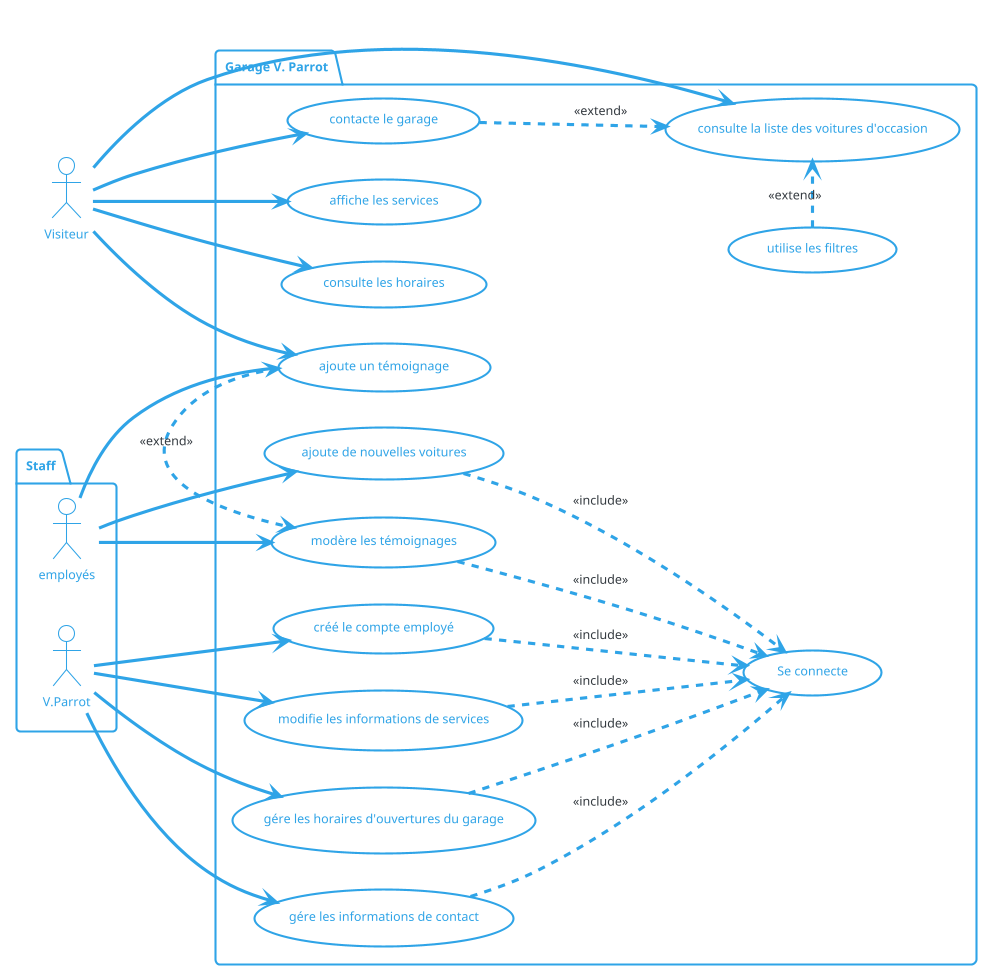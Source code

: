 @startuml

skinparam backgroundColor #FFFFFF
!theme cerulean-outline

left to right direction
actor Visiteur as V
package Staff {
  actor employés as E
  actor V.Parrot as A
}

package "Garage V. Parrot"{
  usecase "créé le compte employé" as UC1
  usecase "Se connecte" as UC2
  usecase "modifie les informations de services" as UC3
  usecase "affiche les services" as UC8
  usecase "gére les horaires d'ouvertures du garage" as UC4
  usecase "consulte les horaires" as UC9
  usecase "ajoute de nouvelles voitures" as UC5
  usecase "consulte la liste des voitures d'occasion" as UC6
  usecase "utilise les filtres" as UC7
  usecase "contacte le garage" as UC10
  usecase "gére les informations de contact" as UC11
  usecase "ajoute un témoignage" as UC12
  usecase "modère les témoignages" as UC13
}

A --> UC1
A --> UC3
A --> UC4
E --> UC5
V --> UC6
V --> UC8
V --> UC9
V --> UC10
A --> UC11
E --> UC12
E -->UC13
V --> UC12


UC1 ..> UC2 : <<include>>
UC3 ..> UC2 : <<include>>
UC4 ..> UC2 : <<include>>
UC5 ..> UC2 : <<include>>
UC11 ..> UC2 : <<include>>
UC13 ..> UC2 : <<include>>
UC7 .> UC6 : <<extend>>
UC10 ..> UC6 : <<extend>>
UC12 .> UC13 : <<extend>>

@enduml

